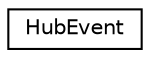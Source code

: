 digraph "Graphical Class Hierarchy"
{
  edge [fontname="Helvetica",fontsize="10",labelfontname="Helvetica",labelfontsize="10"];
  node [fontname="Helvetica",fontsize="10",shape=record];
  rankdir="LR";
  Node1 [label="HubEvent",height=0.2,width=0.4,color="black", fillcolor="white", style="filled",URL="$struct_hub_event.html"];
}
